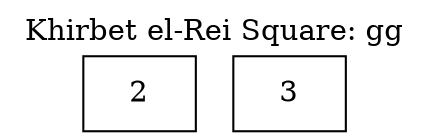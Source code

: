 
graph gg {
	splines=ortho;
	overlap=false;
	newrank=true;
	labelloc=top;
	labeljust="l";
	
	page=8;
	ranksep=0.75;
	label="Khirbet el-Rei Square: gg"
	"1000011516594201239" [label="2", shape=box, style=filled, fillcolor=white];
	"1000011517208581936" [label="3", shape=box, style=filled, fillcolor=white];
}